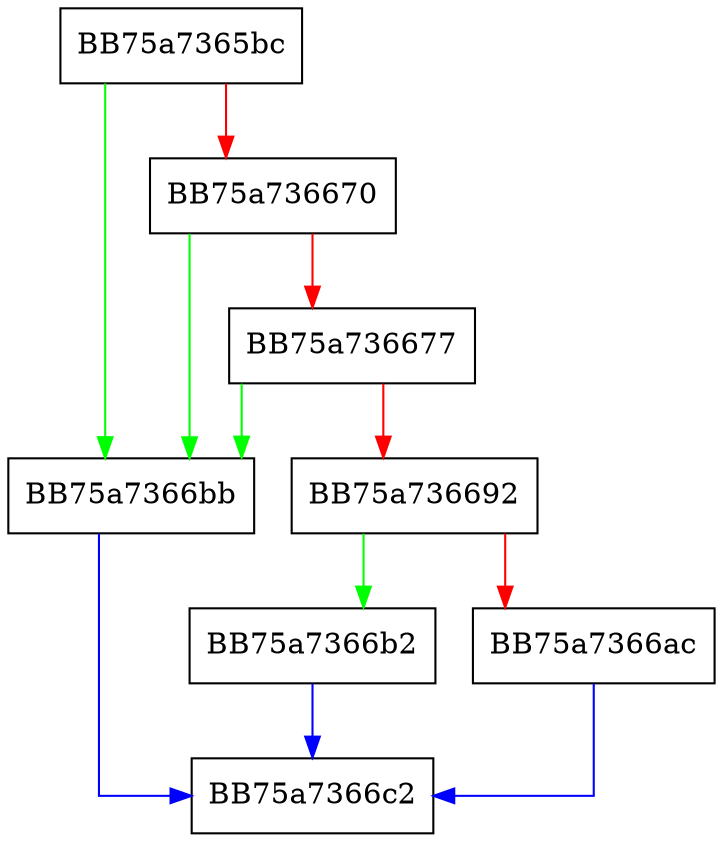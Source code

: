 digraph _get_norm_counter {
  node [shape="box"];
  graph [splines=ortho];
  BB75a7365bc -> BB75a7366bb [color="green"];
  BB75a7365bc -> BB75a736670 [color="red"];
  BB75a736670 -> BB75a7366bb [color="green"];
  BB75a736670 -> BB75a736677 [color="red"];
  BB75a736677 -> BB75a7366bb [color="green"];
  BB75a736677 -> BB75a736692 [color="red"];
  BB75a736692 -> BB75a7366b2 [color="green"];
  BB75a736692 -> BB75a7366ac [color="red"];
  BB75a7366ac -> BB75a7366c2 [color="blue"];
  BB75a7366b2 -> BB75a7366c2 [color="blue"];
  BB75a7366bb -> BB75a7366c2 [color="blue"];
}